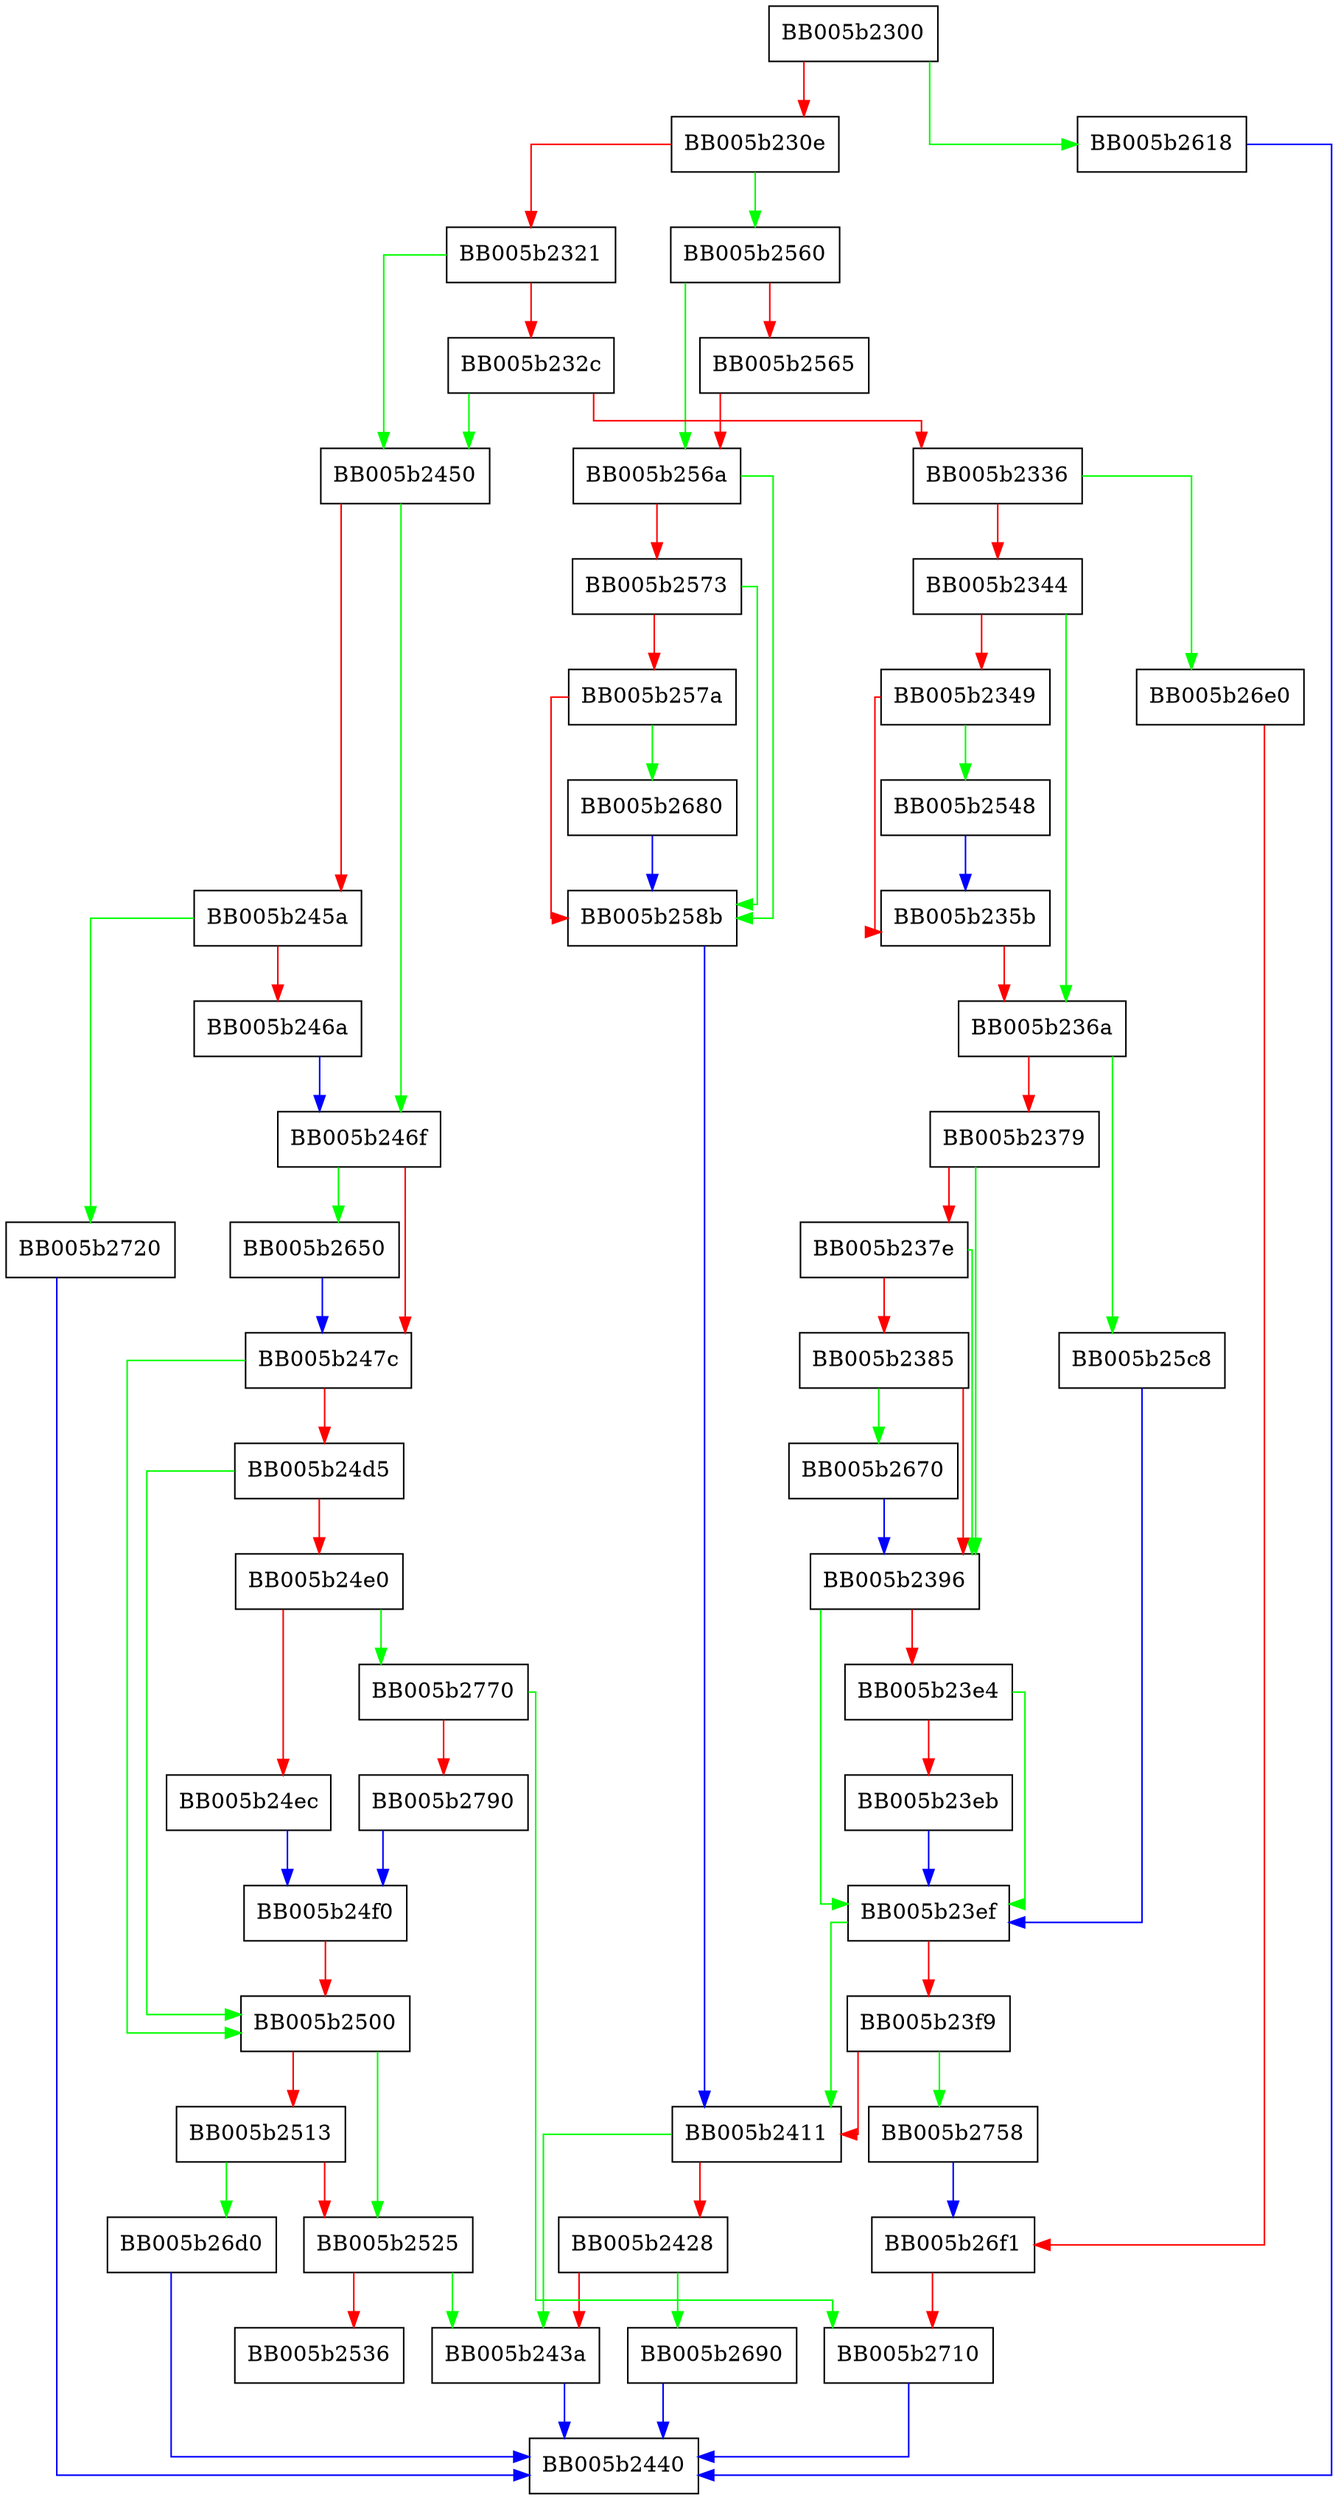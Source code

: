 digraph EVP_MD_CTX_copy_ex {
  node [shape="box"];
  graph [splines=ortho];
  BB005b2300 -> BB005b2618 [color="green"];
  BB005b2300 -> BB005b230e [color="red"];
  BB005b230e -> BB005b2560 [color="green"];
  BB005b230e -> BB005b2321 [color="red"];
  BB005b2321 -> BB005b2450 [color="green"];
  BB005b2321 -> BB005b232c [color="red"];
  BB005b232c -> BB005b2450 [color="green"];
  BB005b232c -> BB005b2336 [color="red"];
  BB005b2336 -> BB005b26e0 [color="green"];
  BB005b2336 -> BB005b2344 [color="red"];
  BB005b2344 -> BB005b236a [color="green"];
  BB005b2344 -> BB005b2349 [color="red"];
  BB005b2349 -> BB005b2548 [color="green"];
  BB005b2349 -> BB005b235b [color="red"];
  BB005b235b -> BB005b236a [color="red"];
  BB005b236a -> BB005b25c8 [color="green"];
  BB005b236a -> BB005b2379 [color="red"];
  BB005b2379 -> BB005b2396 [color="green"];
  BB005b2379 -> BB005b237e [color="red"];
  BB005b237e -> BB005b2396 [color="green"];
  BB005b237e -> BB005b2385 [color="red"];
  BB005b2385 -> BB005b2670 [color="green"];
  BB005b2385 -> BB005b2396 [color="red"];
  BB005b2396 -> BB005b23ef [color="green"];
  BB005b2396 -> BB005b23e4 [color="red"];
  BB005b23e4 -> BB005b23ef [color="green"];
  BB005b23e4 -> BB005b23eb [color="red"];
  BB005b23eb -> BB005b23ef [color="blue"];
  BB005b23ef -> BB005b2411 [color="green"];
  BB005b23ef -> BB005b23f9 [color="red"];
  BB005b23f9 -> BB005b2758 [color="green"];
  BB005b23f9 -> BB005b2411 [color="red"];
  BB005b2411 -> BB005b243a [color="green"];
  BB005b2411 -> BB005b2428 [color="red"];
  BB005b2428 -> BB005b2690 [color="green"];
  BB005b2428 -> BB005b243a [color="red"];
  BB005b243a -> BB005b2440 [color="blue"];
  BB005b2450 -> BB005b246f [color="green"];
  BB005b2450 -> BB005b245a [color="red"];
  BB005b245a -> BB005b2720 [color="green"];
  BB005b245a -> BB005b246a [color="red"];
  BB005b246a -> BB005b246f [color="blue"];
  BB005b246f -> BB005b2650 [color="green"];
  BB005b246f -> BB005b247c [color="red"];
  BB005b247c -> BB005b2500 [color="green"];
  BB005b247c -> BB005b24d5 [color="red"];
  BB005b24d5 -> BB005b2500 [color="green"];
  BB005b24d5 -> BB005b24e0 [color="red"];
  BB005b24e0 -> BB005b2770 [color="green"];
  BB005b24e0 -> BB005b24ec [color="red"];
  BB005b24ec -> BB005b24f0 [color="blue"];
  BB005b24f0 -> BB005b2500 [color="red"];
  BB005b2500 -> BB005b2525 [color="green"];
  BB005b2500 -> BB005b2513 [color="red"];
  BB005b2513 -> BB005b26d0 [color="green"];
  BB005b2513 -> BB005b2525 [color="red"];
  BB005b2525 -> BB005b243a [color="green"];
  BB005b2525 -> BB005b2536 [color="red"];
  BB005b2548 -> BB005b235b [color="blue"];
  BB005b2560 -> BB005b256a [color="green"];
  BB005b2560 -> BB005b2565 [color="red"];
  BB005b2565 -> BB005b256a [color="red"];
  BB005b256a -> BB005b258b [color="green"];
  BB005b256a -> BB005b2573 [color="red"];
  BB005b2573 -> BB005b258b [color="green"];
  BB005b2573 -> BB005b257a [color="red"];
  BB005b257a -> BB005b2680 [color="green"];
  BB005b257a -> BB005b258b [color="red"];
  BB005b258b -> BB005b2411 [color="blue"];
  BB005b25c8 -> BB005b23ef [color="blue"];
  BB005b2618 -> BB005b2440 [color="blue"];
  BB005b2650 -> BB005b247c [color="blue"];
  BB005b2670 -> BB005b2396 [color="blue"];
  BB005b2680 -> BB005b258b [color="blue"];
  BB005b2690 -> BB005b2440 [color="blue"];
  BB005b26d0 -> BB005b2440 [color="blue"];
  BB005b26e0 -> BB005b26f1 [color="red"];
  BB005b26f1 -> BB005b2710 [color="red"];
  BB005b2710 -> BB005b2440 [color="blue"];
  BB005b2720 -> BB005b2440 [color="blue"];
  BB005b2758 -> BB005b26f1 [color="blue"];
  BB005b2770 -> BB005b2710 [color="green"];
  BB005b2770 -> BB005b2790 [color="red"];
  BB005b2790 -> BB005b24f0 [color="blue"];
}